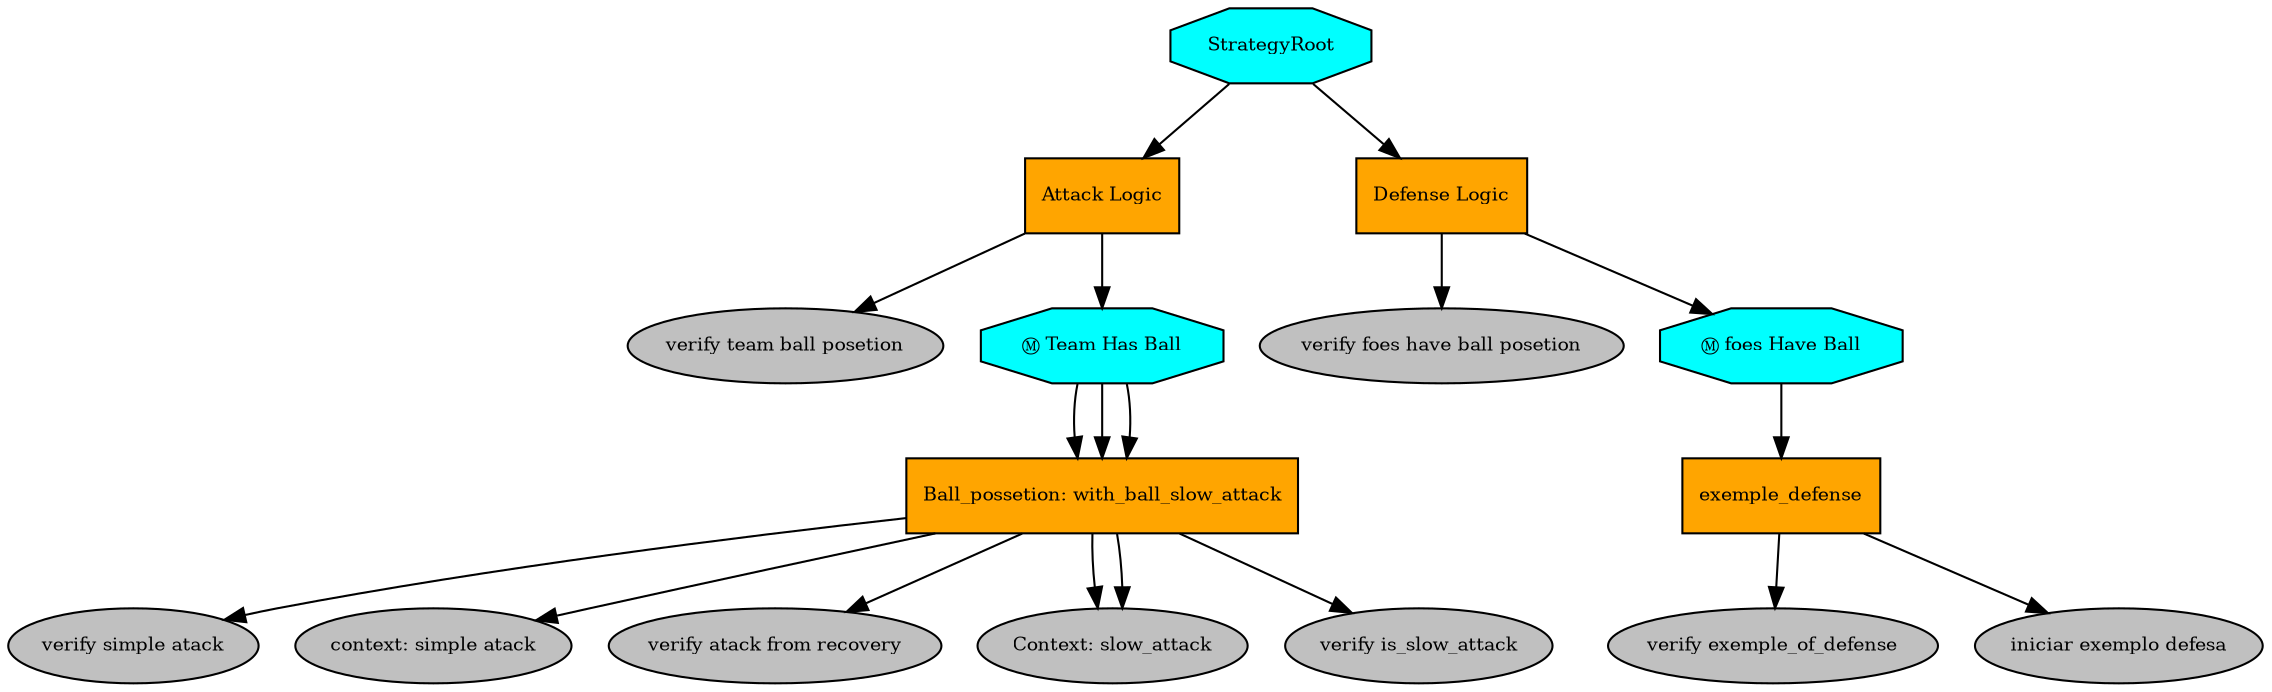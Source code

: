 digraph pastafarianism {
ordering=out;
graph [fontname="times-roman"];
node [fontname="times-roman"];
edge [fontname="times-roman"];
StrategyRoot [label=StrategyRoot, shape=octagon, style=filled, fillcolor=cyan, fontsize=9, fontcolor=black];
"Attack Logic" [label="Attack Logic", shape=box, style=filled, fillcolor=orange, fontsize=9, fontcolor=black];
StrategyRoot -> "Attack Logic";
"verify team ball posetion" [label="verify team ball posetion", shape=ellipse, style=filled, fillcolor=gray, fontsize=9, fontcolor=black];
"Attack Logic" -> "verify team ball posetion";
"Team Has Ball" [label="Ⓜ Team Has Ball", shape=octagon, style=filled, fillcolor=cyan, fontsize=9, fontcolor=black];
"Attack Logic" -> "Team Has Ball";
Ball_possetion [label="Ball_possetion: Simple_attack", shape=box, style=filled, fillcolor=orange, fontsize=9, fontcolor=black];
"Team Has Ball" -> Ball_possetion:" Simple_attack";
"verify simple atack" [label="verify simple atack", shape=ellipse, style=filled, fillcolor=gray, fontsize=9, fontcolor=black];
Ball_possetion:" Simple_attack" -> "verify simple atack";
context [label="context: simple atack", shape=ellipse, style=filled, fillcolor=gray, fontsize=9, fontcolor=black];
Ball_possetion:" Simple_attack" -> context:" simple atack";
Ball_possetion [label="Ball_possetion: Attack_from_recovery", shape=box, style=filled, fillcolor=orange, fontsize=9, fontcolor=black];
"Team Has Ball" -> Ball_possetion:" Attack_from_recovery";
"verify atack from recovery" [label="verify atack from recovery", shape=ellipse, style=filled, fillcolor=gray, fontsize=9, fontcolor=black];
Ball_possetion:" Attack_from_recovery" -> "verify atack from recovery";
Context [label="Context: recovery", shape=ellipse, style=filled, fillcolor=gray, fontsize=9, fontcolor=black];
Ball_possetion:" Attack_from_recovery" -> Context:" recovery";
Ball_possetion [label="Ball_possetion: with_ball_slow_attack", shape=box, style=filled, fillcolor=orange, fontsize=9, fontcolor=black];
"Team Has Ball" -> Ball_possetion:" with_ball_slow_attack";
"verify is_slow_attack" [label="verify is_slow_attack", shape=ellipse, style=filled, fillcolor=gray, fontsize=9, fontcolor=black];
Ball_possetion:" with_ball_slow_attack" -> "verify is_slow_attack";
Context [label="Context: slow_attack", shape=ellipse, style=filled, fillcolor=gray, fontsize=9, fontcolor=black];
Ball_possetion:" with_ball_slow_attack" -> Context:" slow_attack";
"Defense Logic" [label="Defense Logic", shape=box, style=filled, fillcolor=orange, fontsize=9, fontcolor=black];
StrategyRoot -> "Defense Logic";
"verify foes have ball posetion" [label="verify foes have ball posetion", shape=ellipse, style=filled, fillcolor=gray, fontsize=9, fontcolor=black];
"Defense Logic" -> "verify foes have ball posetion";
"foes Have Ball" [label="Ⓜ foes Have Ball", shape=octagon, style=filled, fillcolor=cyan, fontsize=9, fontcolor=black];
"Defense Logic" -> "foes Have Ball";
exemple_defense [label="exemple_defense", shape=box, style=filled, fillcolor=orange, fontsize=9, fontcolor=black];
"foes Have Ball" -> exemple_defense;
"verify exemple_of_defense" [label="verify exemple_of_defense", shape=ellipse, style=filled, fillcolor=gray, fontsize=9, fontcolor=black];
exemple_defense -> "verify exemple_of_defense";
"iniciar exemplo defesa" [label="iniciar exemplo defesa", shape=ellipse, style=filled, fillcolor=gray, fontsize=9, fontcolor=black];
exemple_defense -> "iniciar exemplo defesa";
}
